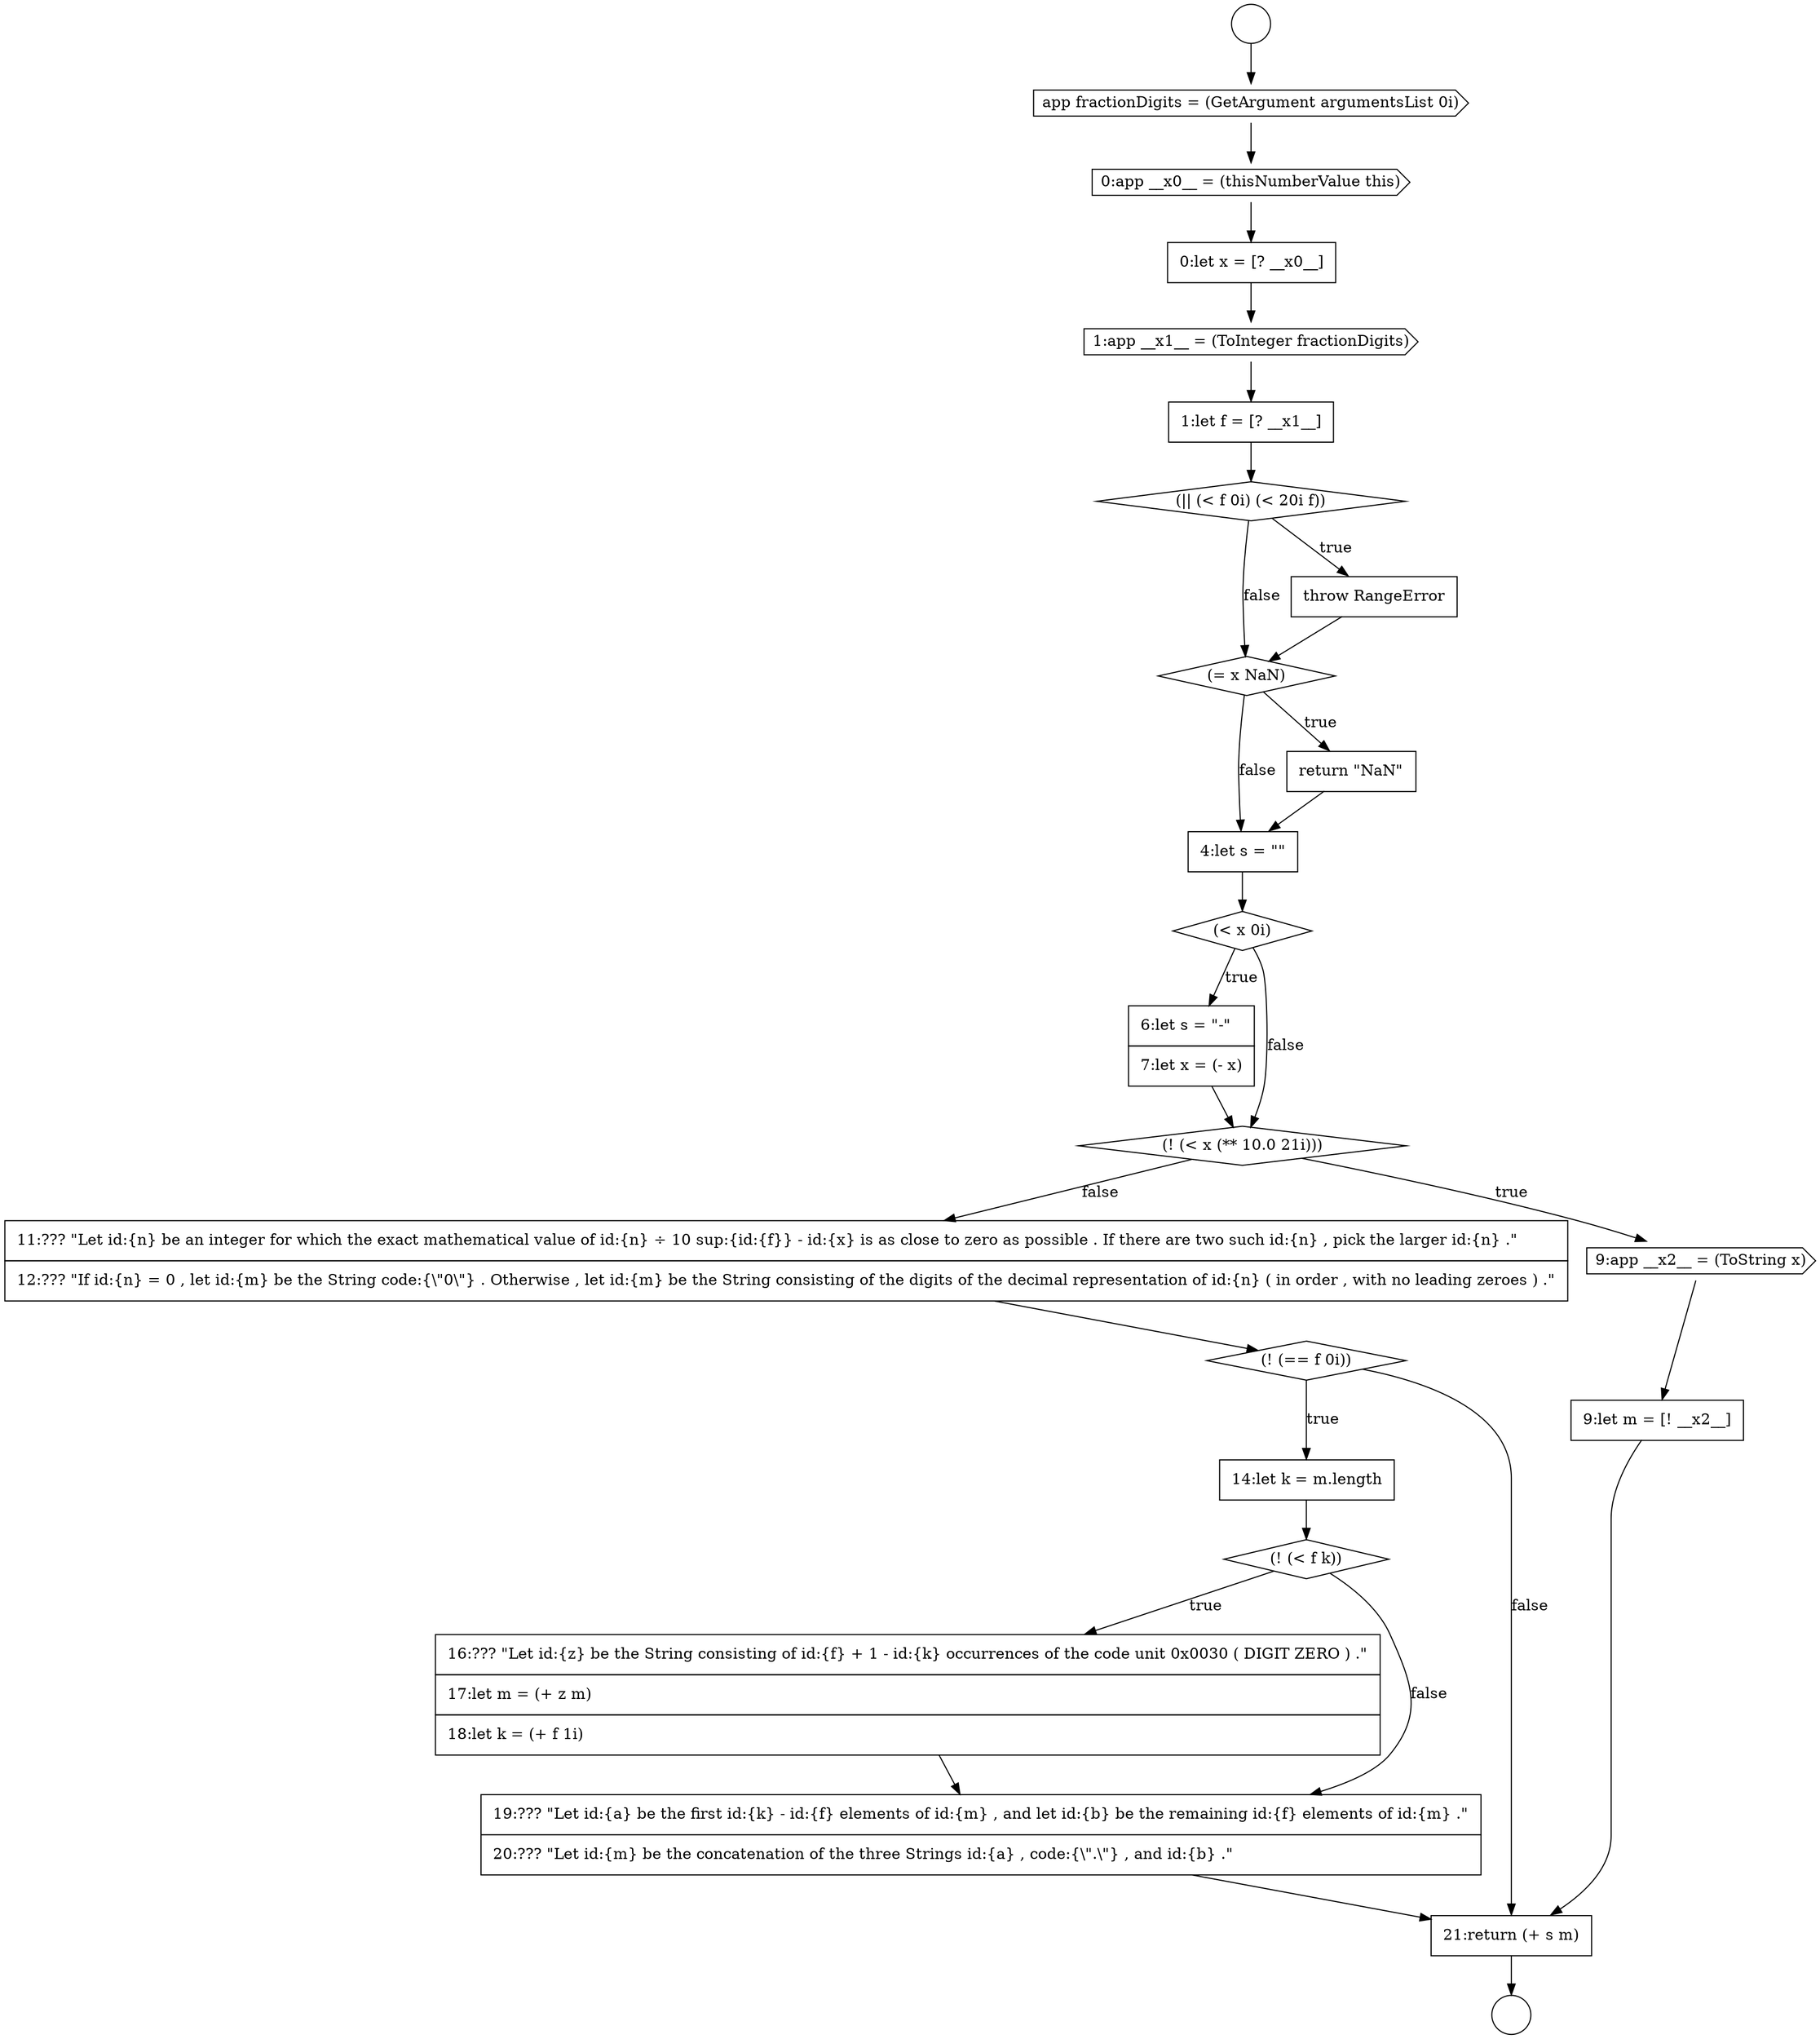 digraph {
  node10959 [shape=none, margin=0, label=<<font color="black">
    <table border="0" cellborder="1" cellspacing="0" cellpadding="10">
      <tr><td align="left">6:let s = &quot;-&quot;</td></tr>
      <tr><td align="left">7:let x = (- x)</td></tr>
    </table>
  </font>> color="black" fillcolor="white" style=filled]
  node10955 [shape=diamond, label=<<font color="black">(= x NaN)</font>> color="black" fillcolor="white" style=filled]
  node10967 [shape=none, margin=0, label=<<font color="black">
    <table border="0" cellborder="1" cellspacing="0" cellpadding="10">
      <tr><td align="left">16:??? &quot;Let id:{z} be the String consisting of id:{f} + 1 - id:{k} occurrences of the code unit 0x0030 ( DIGIT ZERO ) .&quot;</td></tr>
      <tr><td align="left">17:let m = (+ z m)</td></tr>
      <tr><td align="left">18:let k = (+ f 1i)</td></tr>
    </table>
  </font>> color="black" fillcolor="white" style=filled]
  node10950 [shape=none, margin=0, label=<<font color="black">
    <table border="0" cellborder="1" cellspacing="0" cellpadding="10">
      <tr><td align="left">0:let x = [? __x0__]</td></tr>
    </table>
  </font>> color="black" fillcolor="white" style=filled]
  node10965 [shape=none, margin=0, label=<<font color="black">
    <table border="0" cellborder="1" cellspacing="0" cellpadding="10">
      <tr><td align="left">14:let k = m.length</td></tr>
    </table>
  </font>> color="black" fillcolor="white" style=filled]
  node10958 [shape=diamond, label=<<font color="black">(&lt; x 0i)</font>> color="black" fillcolor="white" style=filled]
  node10962 [shape=none, margin=0, label=<<font color="black">
    <table border="0" cellborder="1" cellspacing="0" cellpadding="10">
      <tr><td align="left">9:let m = [! __x2__]</td></tr>
    </table>
  </font>> color="black" fillcolor="white" style=filled]
  node10946 [shape=circle label=" " color="black" fillcolor="white" style=filled]
  node10951 [shape=cds, label=<<font color="black">1:app __x1__ = (ToInteger fractionDigits)</font>> color="black" fillcolor="white" style=filled]
  node10963 [shape=none, margin=0, label=<<font color="black">
    <table border="0" cellborder="1" cellspacing="0" cellpadding="10">
      <tr><td align="left">11:??? &quot;Let id:{n} be an integer for which the exact mathematical value of id:{n} &divide; 10 sup:{id:{f}} - id:{x} is as close to zero as possible . If there are two such id:{n} , pick the larger id:{n} .&quot;</td></tr>
      <tr><td align="left">12:??? &quot;If id:{n} = 0 , let id:{m} be the String code:{\&quot;0\&quot;} . Otherwise , let id:{m} be the String consisting of the digits of the decimal representation of id:{n} ( in order , with no leading zeroes ) .&quot;</td></tr>
    </table>
  </font>> color="black" fillcolor="white" style=filled]
  node10957 [shape=none, margin=0, label=<<font color="black">
    <table border="0" cellborder="1" cellspacing="0" cellpadding="10">
      <tr><td align="left">4:let s = &quot;&quot;</td></tr>
    </table>
  </font>> color="black" fillcolor="white" style=filled]
  node10952 [shape=none, margin=0, label=<<font color="black">
    <table border="0" cellborder="1" cellspacing="0" cellpadding="10">
      <tr><td align="left">1:let f = [? __x1__]</td></tr>
    </table>
  </font>> color="black" fillcolor="white" style=filled]
  node10964 [shape=diamond, label=<<font color="black">(! (== f 0i))</font>> color="black" fillcolor="white" style=filled]
  node10969 [shape=none, margin=0, label=<<font color="black">
    <table border="0" cellborder="1" cellspacing="0" cellpadding="10">
      <tr><td align="left">21:return (+ s m)</td></tr>
    </table>
  </font>> color="black" fillcolor="white" style=filled]
  node10960 [shape=diamond, label=<<font color="black">(! (&lt; x (** 10.0 21i)))</font>> color="black" fillcolor="white" style=filled]
  node10956 [shape=none, margin=0, label=<<font color="black">
    <table border="0" cellborder="1" cellspacing="0" cellpadding="10">
      <tr><td align="left">return &quot;NaN&quot;</td></tr>
    </table>
  </font>> color="black" fillcolor="white" style=filled]
  node10966 [shape=diamond, label=<<font color="black">(! (&lt; f k))</font>> color="black" fillcolor="white" style=filled]
  node10949 [shape=cds, label=<<font color="black">0:app __x0__ = (thisNumberValue this)</font>> color="black" fillcolor="white" style=filled]
  node10954 [shape=none, margin=0, label=<<font color="black">
    <table border="0" cellborder="1" cellspacing="0" cellpadding="10">
      <tr><td align="left">throw RangeError</td></tr>
    </table>
  </font>> color="black" fillcolor="white" style=filled]
  node10947 [shape=circle label=" " color="black" fillcolor="white" style=filled]
  node10968 [shape=none, margin=0, label=<<font color="black">
    <table border="0" cellborder="1" cellspacing="0" cellpadding="10">
      <tr><td align="left">19:??? &quot;Let id:{a} be the first id:{k} - id:{f} elements of id:{m} , and let id:{b} be the remaining id:{f} elements of id:{m} .&quot;</td></tr>
      <tr><td align="left">20:??? &quot;Let id:{m} be the concatenation of the three Strings id:{a} , code:{\&quot;.\&quot;} , and id:{b} .&quot;</td></tr>
    </table>
  </font>> color="black" fillcolor="white" style=filled]
  node10961 [shape=cds, label=<<font color="black">9:app __x2__ = (ToString x)</font>> color="black" fillcolor="white" style=filled]
  node10948 [shape=cds, label=<<font color="black">app fractionDigits = (GetArgument argumentsList 0i)</font>> color="black" fillcolor="white" style=filled]
  node10953 [shape=diamond, label=<<font color="black">(|| (&lt; f 0i) (&lt; 20i f))</font>> color="black" fillcolor="white" style=filled]
  node10950 -> node10951 [ color="black"]
  node10951 -> node10952 [ color="black"]
  node10949 -> node10950 [ color="black"]
  node10969 -> node10947 [ color="black"]
  node10953 -> node10954 [label=<<font color="black">true</font>> color="black"]
  node10953 -> node10955 [label=<<font color="black">false</font>> color="black"]
  node10954 -> node10955 [ color="black"]
  node10964 -> node10965 [label=<<font color="black">true</font>> color="black"]
  node10964 -> node10969 [label=<<font color="black">false</font>> color="black"]
  node10955 -> node10956 [label=<<font color="black">true</font>> color="black"]
  node10955 -> node10957 [label=<<font color="black">false</font>> color="black"]
  node10962 -> node10969 [ color="black"]
  node10956 -> node10957 [ color="black"]
  node10959 -> node10960 [ color="black"]
  node10960 -> node10961 [label=<<font color="black">true</font>> color="black"]
  node10960 -> node10963 [label=<<font color="black">false</font>> color="black"]
  node10946 -> node10948 [ color="black"]
  node10958 -> node10959 [label=<<font color="black">true</font>> color="black"]
  node10958 -> node10960 [label=<<font color="black">false</font>> color="black"]
  node10965 -> node10966 [ color="black"]
  node10968 -> node10969 [ color="black"]
  node10966 -> node10967 [label=<<font color="black">true</font>> color="black"]
  node10966 -> node10968 [label=<<font color="black">false</font>> color="black"]
  node10967 -> node10968 [ color="black"]
  node10948 -> node10949 [ color="black"]
  node10952 -> node10953 [ color="black"]
  node10961 -> node10962 [ color="black"]
  node10957 -> node10958 [ color="black"]
  node10963 -> node10964 [ color="black"]
}

